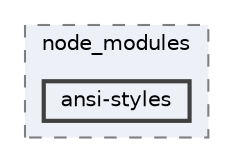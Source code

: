 digraph "pkiclassroomrescheduler/src/main/frontend/node_modules/@babel/code-frame/node_modules/ansi-styles"
{
 // LATEX_PDF_SIZE
  bgcolor="transparent";
  edge [fontname=Helvetica,fontsize=10,labelfontname=Helvetica,labelfontsize=10];
  node [fontname=Helvetica,fontsize=10,shape=box,height=0.2,width=0.4];
  compound=true
  subgraph clusterdir_22662b2d74cae98cfd286a3023aa0113 {
    graph [ bgcolor="#edf0f7", pencolor="grey50", label="node_modules", fontname=Helvetica,fontsize=10 style="filled,dashed", URL="dir_22662b2d74cae98cfd286a3023aa0113.html",tooltip=""]
  dir_29c9daf5f08bfd2b56dff9cb3205db0e [label="ansi-styles", fillcolor="#edf0f7", color="grey25", style="filled,bold", URL="dir_29c9daf5f08bfd2b56dff9cb3205db0e.html",tooltip=""];
  }
}
